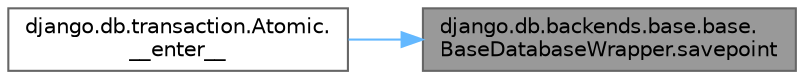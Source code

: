 digraph "django.db.backends.base.base.BaseDatabaseWrapper.savepoint"
{
 // LATEX_PDF_SIZE
  bgcolor="transparent";
  edge [fontname=Helvetica,fontsize=10,labelfontname=Helvetica,labelfontsize=10];
  node [fontname=Helvetica,fontsize=10,shape=box,height=0.2,width=0.4];
  rankdir="RL";
  Node1 [id="Node000001",label="django.db.backends.base.base.\lBaseDatabaseWrapper.savepoint",height=0.2,width=0.4,color="gray40", fillcolor="grey60", style="filled", fontcolor="black",tooltip=" "];
  Node1 -> Node2 [id="edge1_Node000001_Node000002",dir="back",color="steelblue1",style="solid",tooltip=" "];
  Node2 [id="Node000002",label="django.db.transaction.Atomic.\l__enter__",height=0.2,width=0.4,color="grey40", fillcolor="white", style="filled",URL="$classdjango_1_1db_1_1transaction_1_1_atomic.html#ad19b841c87b4bff436a8f622adee1882",tooltip=" "];
}
